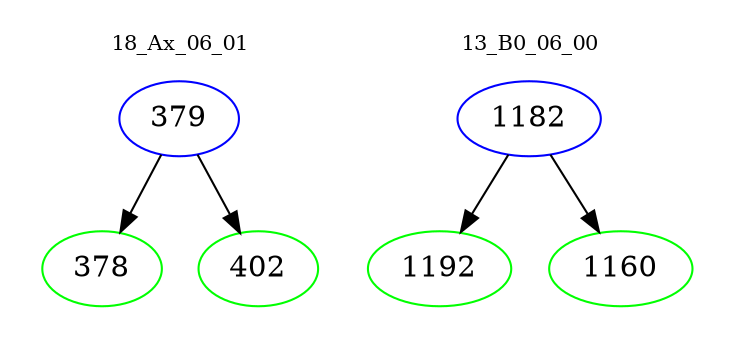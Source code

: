 digraph{
subgraph cluster_0 {
color = white
label = "18_Ax_06_01";
fontsize=10;
T0_379 [label="379", color="blue"]
T0_379 -> T0_378 [color="black"]
T0_378 [label="378", color="green"]
T0_379 -> T0_402 [color="black"]
T0_402 [label="402", color="green"]
}
subgraph cluster_1 {
color = white
label = "13_B0_06_00";
fontsize=10;
T1_1182 [label="1182", color="blue"]
T1_1182 -> T1_1192 [color="black"]
T1_1192 [label="1192", color="green"]
T1_1182 -> T1_1160 [color="black"]
T1_1160 [label="1160", color="green"]
}
}
